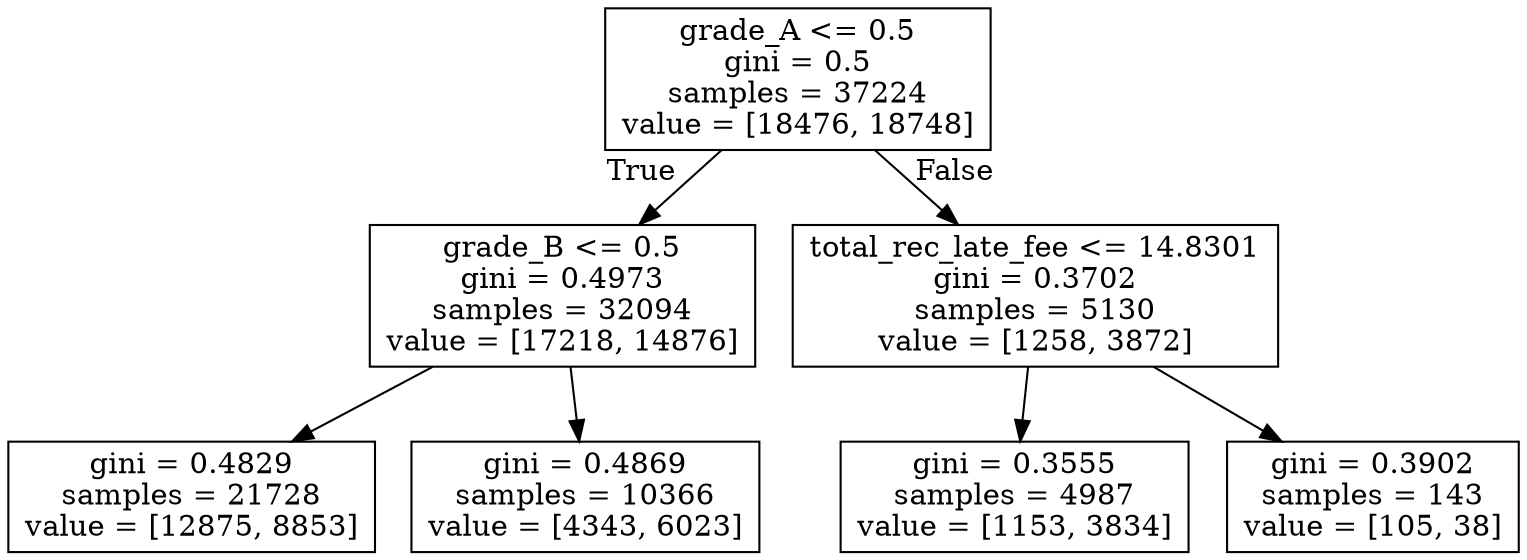 digraph Tree {
node [shape=box] ;
0 [label="grade_A <= 0.5\ngini = 0.5\nsamples = 37224\nvalue = [18476, 18748]"] ;
1 [label="grade_B <= 0.5\ngini = 0.4973\nsamples = 32094\nvalue = [17218, 14876]"] ;
0 -> 1 [labeldistance=2.5, labelangle=45, headlabel="True"] ;
2 [label="gini = 0.4829\nsamples = 21728\nvalue = [12875, 8853]"] ;
1 -> 2 ;
3 [label="gini = 0.4869\nsamples = 10366\nvalue = [4343, 6023]"] ;
1 -> 3 ;
4 [label="total_rec_late_fee <= 14.8301\ngini = 0.3702\nsamples = 5130\nvalue = [1258, 3872]"] ;
0 -> 4 [labeldistance=2.5, labelangle=-45, headlabel="False"] ;
5 [label="gini = 0.3555\nsamples = 4987\nvalue = [1153, 3834]"] ;
4 -> 5 ;
6 [label="gini = 0.3902\nsamples = 143\nvalue = [105, 38]"] ;
4 -> 6 ;
}